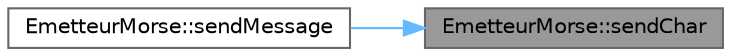 digraph "EmetteurMorse::sendChar"
{
 // INTERACTIVE_SVG=YES
 // LATEX_PDF_SIZE
  bgcolor="transparent";
  edge [fontname=Helvetica,fontsize=10,labelfontname=Helvetica,labelfontsize=10];
  node [fontname=Helvetica,fontsize=10,shape=box,height=0.2,width=0.4];
  rankdir="RL";
  Node1 [id="Node000001",label="EmetteurMorse::sendChar",height=0.2,width=0.4,color="gray40", fillcolor="grey60", style="filled", fontcolor="black",tooltip="Interne : traduit et envoie un seul caractère."];
  Node1 -> Node2 [id="edge1_Node000001_Node000002",dir="back",color="steelblue1",style="solid",tooltip=" "];
  Node2 [id="Node000002",label="EmetteurMorse::sendMessage",height=0.2,width=0.4,color="grey40", fillcolor="white", style="filled",URL="$d6/d4f/class_emetteur_morse.html#a4c14514f6b098786f9e0439ba89b7646",tooltip="Prend un message et le transmet en Morse du début à la fin."];
}
